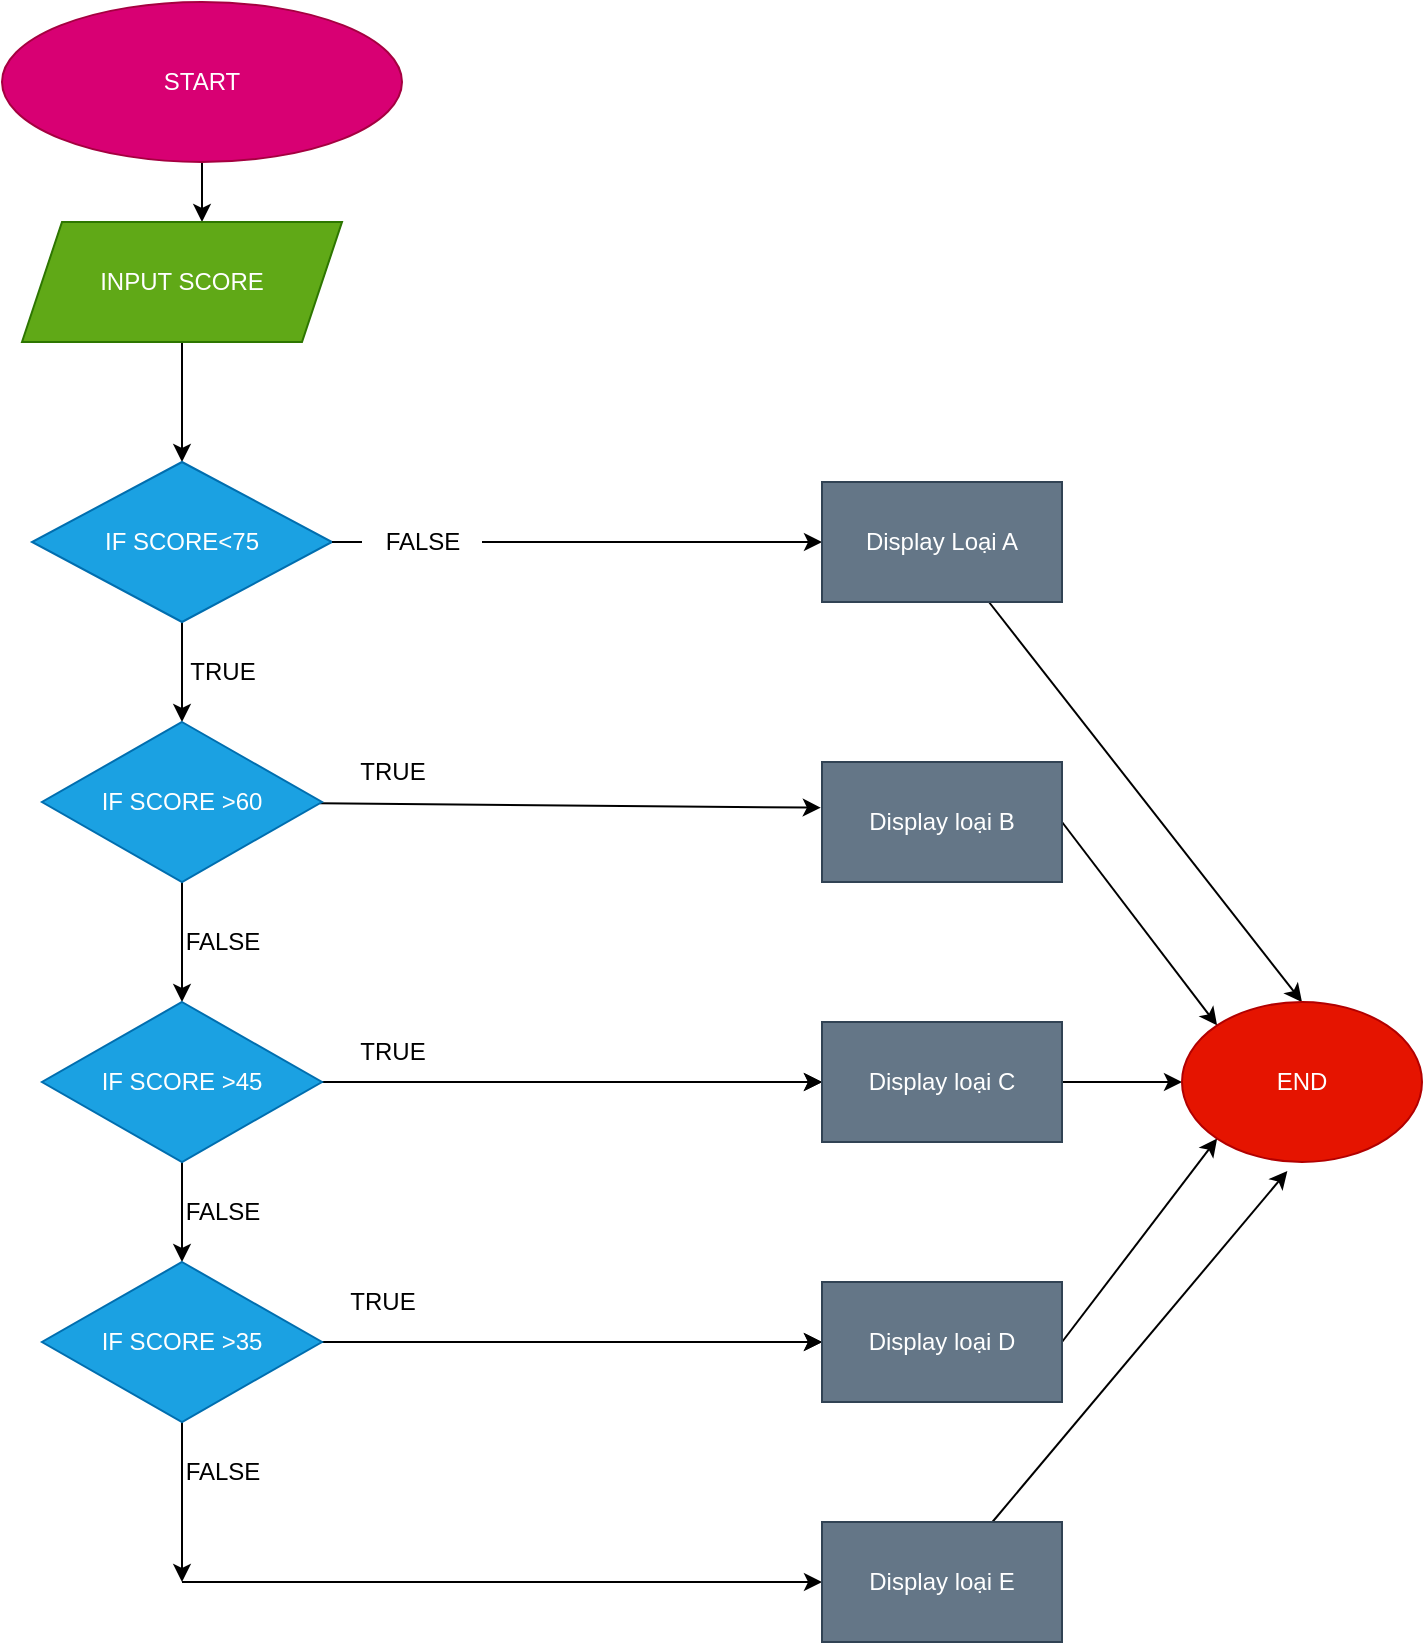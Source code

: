 <mxfile>
    <diagram id="SZ2-GFIaNrTqdn84yt4R" name="Page-1">
        <mxGraphModel dx="629" dy="462" grid="1" gridSize="10" guides="1" tooltips="1" connect="1" arrows="1" fold="1" page="1" pageScale="1" pageWidth="850" pageHeight="1100" math="0" shadow="0">
            <root>
                <mxCell id="0"/>
                <mxCell id="1" parent="0"/>
                <mxCell id="3" style="edgeStyle=none;html=1;" edge="1" parent="1">
                    <mxGeometry relative="1" as="geometry">
                        <mxPoint x="190" y="120" as="targetPoint"/>
                        <mxPoint x="190" y="90" as="sourcePoint"/>
                    </mxGeometry>
                </mxCell>
                <mxCell id="2" value="START" style="ellipse;whiteSpace=wrap;html=1;fillColor=#d80073;fontColor=#ffffff;strokeColor=#A50040;" vertex="1" parent="1">
                    <mxGeometry x="90" y="10" width="200" height="80" as="geometry"/>
                </mxCell>
                <mxCell id="5" style="edgeStyle=none;html=1;" edge="1" parent="1" source="4">
                    <mxGeometry relative="1" as="geometry">
                        <mxPoint x="180" y="240" as="targetPoint"/>
                    </mxGeometry>
                </mxCell>
                <mxCell id="4" value="INPUT SCORE" style="shape=parallelogram;perimeter=parallelogramPerimeter;whiteSpace=wrap;html=1;fixedSize=1;fillColor=#60a917;fontColor=#ffffff;strokeColor=#2D7600;" vertex="1" parent="1">
                    <mxGeometry x="100" y="120" width="160" height="60" as="geometry"/>
                </mxCell>
                <mxCell id="7" style="edgeStyle=none;html=1;startArrow=none;entryX=0;entryY=0.5;entryDx=0;entryDy=0;" edge="1" parent="1" source="9" target="49">
                    <mxGeometry relative="1" as="geometry">
                        <mxPoint x="490" y="280" as="targetPoint"/>
                    </mxGeometry>
                </mxCell>
                <mxCell id="23" style="edgeStyle=none;html=1;entryX=0.5;entryY=0;entryDx=0;entryDy=0;" edge="1" parent="1" source="6" target="19">
                    <mxGeometry relative="1" as="geometry"/>
                </mxCell>
                <mxCell id="6" value="IF SCORE&amp;lt;75" style="rhombus;whiteSpace=wrap;html=1;fillColor=#1ba1e2;fontColor=#ffffff;strokeColor=#006EAF;" vertex="1" parent="1">
                    <mxGeometry x="105" y="240" width="150" height="80" as="geometry"/>
                </mxCell>
                <mxCell id="16" value="" style="edgeStyle=none;html=1;endArrow=none;" edge="1" parent="1" source="6" target="9">
                    <mxGeometry relative="1" as="geometry">
                        <mxPoint x="350" y="280" as="targetPoint"/>
                        <mxPoint x="255" y="280" as="sourcePoint"/>
                    </mxGeometry>
                </mxCell>
                <mxCell id="9" value="FALSE" style="text;html=1;align=center;verticalAlign=middle;resizable=0;points=[];autosize=1;strokeColor=none;fillColor=none;" vertex="1" parent="1">
                    <mxGeometry x="270" y="265" width="60" height="30" as="geometry"/>
                </mxCell>
                <mxCell id="27" style="edgeStyle=none;html=1;entryX=-0.005;entryY=0.381;entryDx=0;entryDy=0;entryPerimeter=0;" edge="1" parent="1" source="19" target="51">
                    <mxGeometry relative="1" as="geometry">
                        <mxPoint x="340" y="410" as="targetPoint"/>
                    </mxGeometry>
                </mxCell>
                <mxCell id="29" style="edgeStyle=none;html=1;" edge="1" parent="1" source="19">
                    <mxGeometry relative="1" as="geometry">
                        <mxPoint x="180" y="510" as="targetPoint"/>
                    </mxGeometry>
                </mxCell>
                <mxCell id="19" value="IF SCORE &amp;gt;60" style="rhombus;whiteSpace=wrap;html=1;fillColor=#1ba1e2;fontColor=#ffffff;strokeColor=#006EAF;" vertex="1" parent="1">
                    <mxGeometry x="110" y="370" width="140" height="80" as="geometry"/>
                </mxCell>
                <mxCell id="24" value="TRUE" style="text;html=1;align=center;verticalAlign=middle;resizable=0;points=[];autosize=1;strokeColor=none;fillColor=none;" vertex="1" parent="1">
                    <mxGeometry x="170" y="330" width="60" height="30" as="geometry"/>
                </mxCell>
                <mxCell id="30" value="TRUE" style="text;html=1;align=center;verticalAlign=middle;resizable=0;points=[];autosize=1;strokeColor=none;fillColor=none;" vertex="1" parent="1">
                    <mxGeometry x="255" y="380" width="60" height="30" as="geometry"/>
                </mxCell>
                <mxCell id="31" value="FALSE" style="text;html=1;align=center;verticalAlign=middle;resizable=0;points=[];autosize=1;strokeColor=none;fillColor=none;" vertex="1" parent="1">
                    <mxGeometry x="170" y="465" width="60" height="30" as="geometry"/>
                </mxCell>
                <mxCell id="33" style="edgeStyle=none;html=1;entryX=0;entryY=0.5;entryDx=0;entryDy=0;" edge="1" parent="1" source="32" target="50">
                    <mxGeometry relative="1" as="geometry">
                        <mxPoint x="340" y="550" as="targetPoint"/>
                    </mxGeometry>
                </mxCell>
                <mxCell id="36" style="edgeStyle=none;html=1;" edge="1" parent="1" source="32">
                    <mxGeometry relative="1" as="geometry">
                        <mxPoint x="180" y="640" as="targetPoint"/>
                    </mxGeometry>
                </mxCell>
                <mxCell id="32" value="IF SCORE &amp;gt;45" style="rhombus;whiteSpace=wrap;html=1;fillColor=#1ba1e2;fontColor=#ffffff;strokeColor=#006EAF;" vertex="1" parent="1">
                    <mxGeometry x="110" y="510" width="140" height="80" as="geometry"/>
                </mxCell>
                <mxCell id="48" style="edgeStyle=none;html=1;" edge="1" parent="1">
                    <mxGeometry relative="1" as="geometry">
                        <mxPoint x="500" y="550" as="targetPoint"/>
                        <mxPoint x="470" y="550" as="sourcePoint"/>
                    </mxGeometry>
                </mxCell>
                <mxCell id="35" value="TRUE" style="text;html=1;align=center;verticalAlign=middle;resizable=0;points=[];autosize=1;strokeColor=none;fillColor=none;" vertex="1" parent="1">
                    <mxGeometry x="255" y="520" width="60" height="30" as="geometry"/>
                </mxCell>
                <mxCell id="39" style="edgeStyle=none;html=1;entryX=0;entryY=0.5;entryDx=0;entryDy=0;" edge="1" parent="1" source="37" target="52">
                    <mxGeometry relative="1" as="geometry">
                        <mxPoint x="340" y="680" as="targetPoint"/>
                    </mxGeometry>
                </mxCell>
                <mxCell id="42" style="edgeStyle=none;html=1;" edge="1" parent="1" source="37">
                    <mxGeometry relative="1" as="geometry">
                        <mxPoint x="180" y="800" as="targetPoint"/>
                    </mxGeometry>
                </mxCell>
                <mxCell id="37" value="IF SCORE &amp;gt;35" style="rhombus;whiteSpace=wrap;html=1;fillColor=#1ba1e2;fontColor=#ffffff;strokeColor=#006EAF;" vertex="1" parent="1">
                    <mxGeometry x="110" y="640" width="140" height="80" as="geometry"/>
                </mxCell>
                <mxCell id="38" value="FALSE" style="text;html=1;align=center;verticalAlign=middle;resizable=0;points=[];autosize=1;strokeColor=none;fillColor=none;" vertex="1" parent="1">
                    <mxGeometry x="170" y="600" width="60" height="30" as="geometry"/>
                </mxCell>
                <mxCell id="40" value="TRUE" style="text;html=1;align=center;verticalAlign=middle;resizable=0;points=[];autosize=1;strokeColor=none;fillColor=none;" vertex="1" parent="1">
                    <mxGeometry x="250" y="645" width="60" height="30" as="geometry"/>
                </mxCell>
                <mxCell id="53" style="edgeStyle=none;html=1;entryX=0;entryY=0.5;entryDx=0;entryDy=0;" edge="1" parent="1" target="52">
                    <mxGeometry relative="1" as="geometry">
                        <mxPoint x="470" y="680" as="sourcePoint"/>
                    </mxGeometry>
                </mxCell>
                <mxCell id="44" value="FALSE" style="text;html=1;align=center;verticalAlign=middle;resizable=0;points=[];autosize=1;strokeColor=none;fillColor=none;" vertex="1" parent="1">
                    <mxGeometry x="170" y="730" width="60" height="30" as="geometry"/>
                </mxCell>
                <mxCell id="55" style="edgeStyle=none;html=1;entryX=0;entryY=0.5;entryDx=0;entryDy=0;" edge="1" parent="1" target="54">
                    <mxGeometry relative="1" as="geometry">
                        <mxPoint x="180" y="800" as="sourcePoint"/>
                    </mxGeometry>
                </mxCell>
                <mxCell id="57" style="edgeStyle=none;html=1;entryX=0.5;entryY=0;entryDx=0;entryDy=0;" edge="1" parent="1" source="49" target="56">
                    <mxGeometry relative="1" as="geometry"/>
                </mxCell>
                <mxCell id="49" value="Display Loại A" style="rounded=0;whiteSpace=wrap;html=1;fillColor=#647687;fontColor=#ffffff;strokeColor=#314354;" vertex="1" parent="1">
                    <mxGeometry x="500" y="250" width="120" height="60" as="geometry"/>
                </mxCell>
                <mxCell id="59" style="edgeStyle=none;html=1;exitX=1;exitY=0.5;exitDx=0;exitDy=0;entryX=0;entryY=0.5;entryDx=0;entryDy=0;" edge="1" parent="1" source="50" target="56">
                    <mxGeometry relative="1" as="geometry"/>
                </mxCell>
                <mxCell id="50" value="Display loại C" style="rounded=0;whiteSpace=wrap;html=1;fillColor=#647687;fontColor=#ffffff;strokeColor=#314354;" vertex="1" parent="1">
                    <mxGeometry x="500" y="520" width="120" height="60" as="geometry"/>
                </mxCell>
                <mxCell id="58" style="edgeStyle=none;html=1;exitX=1;exitY=0.5;exitDx=0;exitDy=0;entryX=0;entryY=0;entryDx=0;entryDy=0;" edge="1" parent="1" source="51" target="56">
                    <mxGeometry relative="1" as="geometry"/>
                </mxCell>
                <mxCell id="51" value="Display loại B" style="rounded=0;whiteSpace=wrap;html=1;fillColor=#647687;fontColor=#ffffff;strokeColor=#314354;" vertex="1" parent="1">
                    <mxGeometry x="500" y="390" width="120" height="60" as="geometry"/>
                </mxCell>
                <mxCell id="60" style="edgeStyle=none;html=1;exitX=1;exitY=0.5;exitDx=0;exitDy=0;entryX=0;entryY=1;entryDx=0;entryDy=0;" edge="1" parent="1" source="52" target="56">
                    <mxGeometry relative="1" as="geometry"/>
                </mxCell>
                <mxCell id="52" value="Display loại D" style="rounded=0;whiteSpace=wrap;html=1;fillColor=#647687;fontColor=#ffffff;strokeColor=#314354;" vertex="1" parent="1">
                    <mxGeometry x="500" y="650" width="120" height="60" as="geometry"/>
                </mxCell>
                <mxCell id="61" style="edgeStyle=none;html=1;entryX=0.439;entryY=1.056;entryDx=0;entryDy=0;entryPerimeter=0;" edge="1" parent="1" source="54" target="56">
                    <mxGeometry relative="1" as="geometry"/>
                </mxCell>
                <mxCell id="54" value="Display loại E" style="rounded=0;whiteSpace=wrap;html=1;fillColor=#647687;fontColor=#ffffff;strokeColor=#314354;" vertex="1" parent="1">
                    <mxGeometry x="500" y="770" width="120" height="60" as="geometry"/>
                </mxCell>
                <mxCell id="56" value="END" style="ellipse;whiteSpace=wrap;html=1;fillColor=#e51400;fontColor=#ffffff;strokeColor=#B20000;" vertex="1" parent="1">
                    <mxGeometry x="680" y="510" width="120" height="80" as="geometry"/>
                </mxCell>
            </root>
        </mxGraphModel>
    </diagram>
</mxfile>